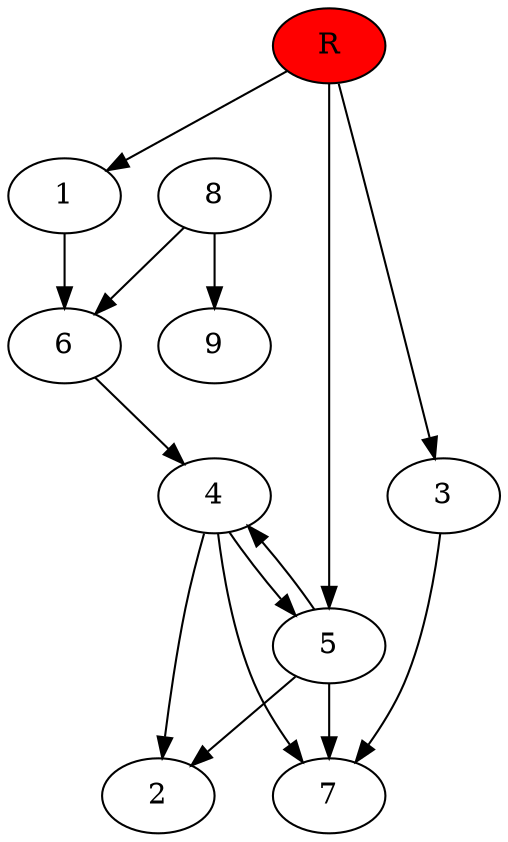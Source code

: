digraph prb6714 {
	1
	2
	3
	4
	5
	6
	7
	8
	R [fillcolor="#ff0000" style=filled]
	1 -> 6
	3 -> 7
	4 -> 2
	4 -> 5
	4 -> 7
	5 -> 2
	5 -> 4
	5 -> 7
	6 -> 4
	8 -> 6
	8 -> 9
	R -> 1
	R -> 3
	R -> 5
}
